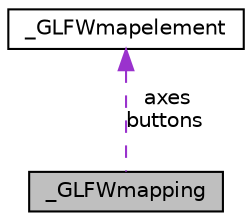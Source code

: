 digraph "_GLFWmapping"
{
 // LATEX_PDF_SIZE
  edge [fontname="Helvetica",fontsize="10",labelfontname="Helvetica",labelfontsize="10"];
  node [fontname="Helvetica",fontsize="10",shape=record];
  Node1 [label="_GLFWmapping",height=0.2,width=0.4,color="black", fillcolor="grey75", style="filled", fontcolor="black",tooltip=" "];
  Node2 -> Node1 [dir="back",color="darkorchid3",fontsize="10",style="dashed",label=" axes\nbuttons" ];
  Node2 [label="_GLFWmapelement",height=0.2,width=0.4,color="black", fillcolor="white", style="filled",URL="$struct__GLFWmapelement.html",tooltip=" "];
}
